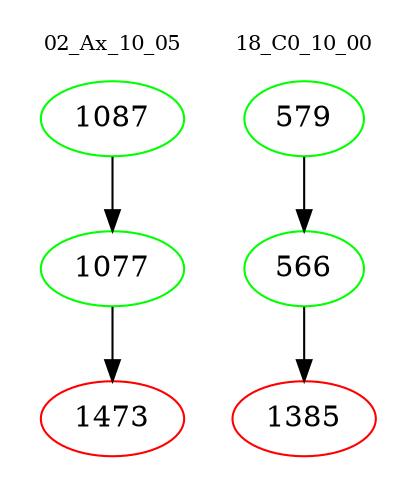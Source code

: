digraph{
subgraph cluster_0 {
color = white
label = "02_Ax_10_05";
fontsize=10;
T0_1087 [label="1087", color="green"]
T0_1087 -> T0_1077 [color="black"]
T0_1077 [label="1077", color="green"]
T0_1077 -> T0_1473 [color="black"]
T0_1473 [label="1473", color="red"]
}
subgraph cluster_1 {
color = white
label = "18_C0_10_00";
fontsize=10;
T1_579 [label="579", color="green"]
T1_579 -> T1_566 [color="black"]
T1_566 [label="566", color="green"]
T1_566 -> T1_1385 [color="black"]
T1_1385 [label="1385", color="red"]
}
}
